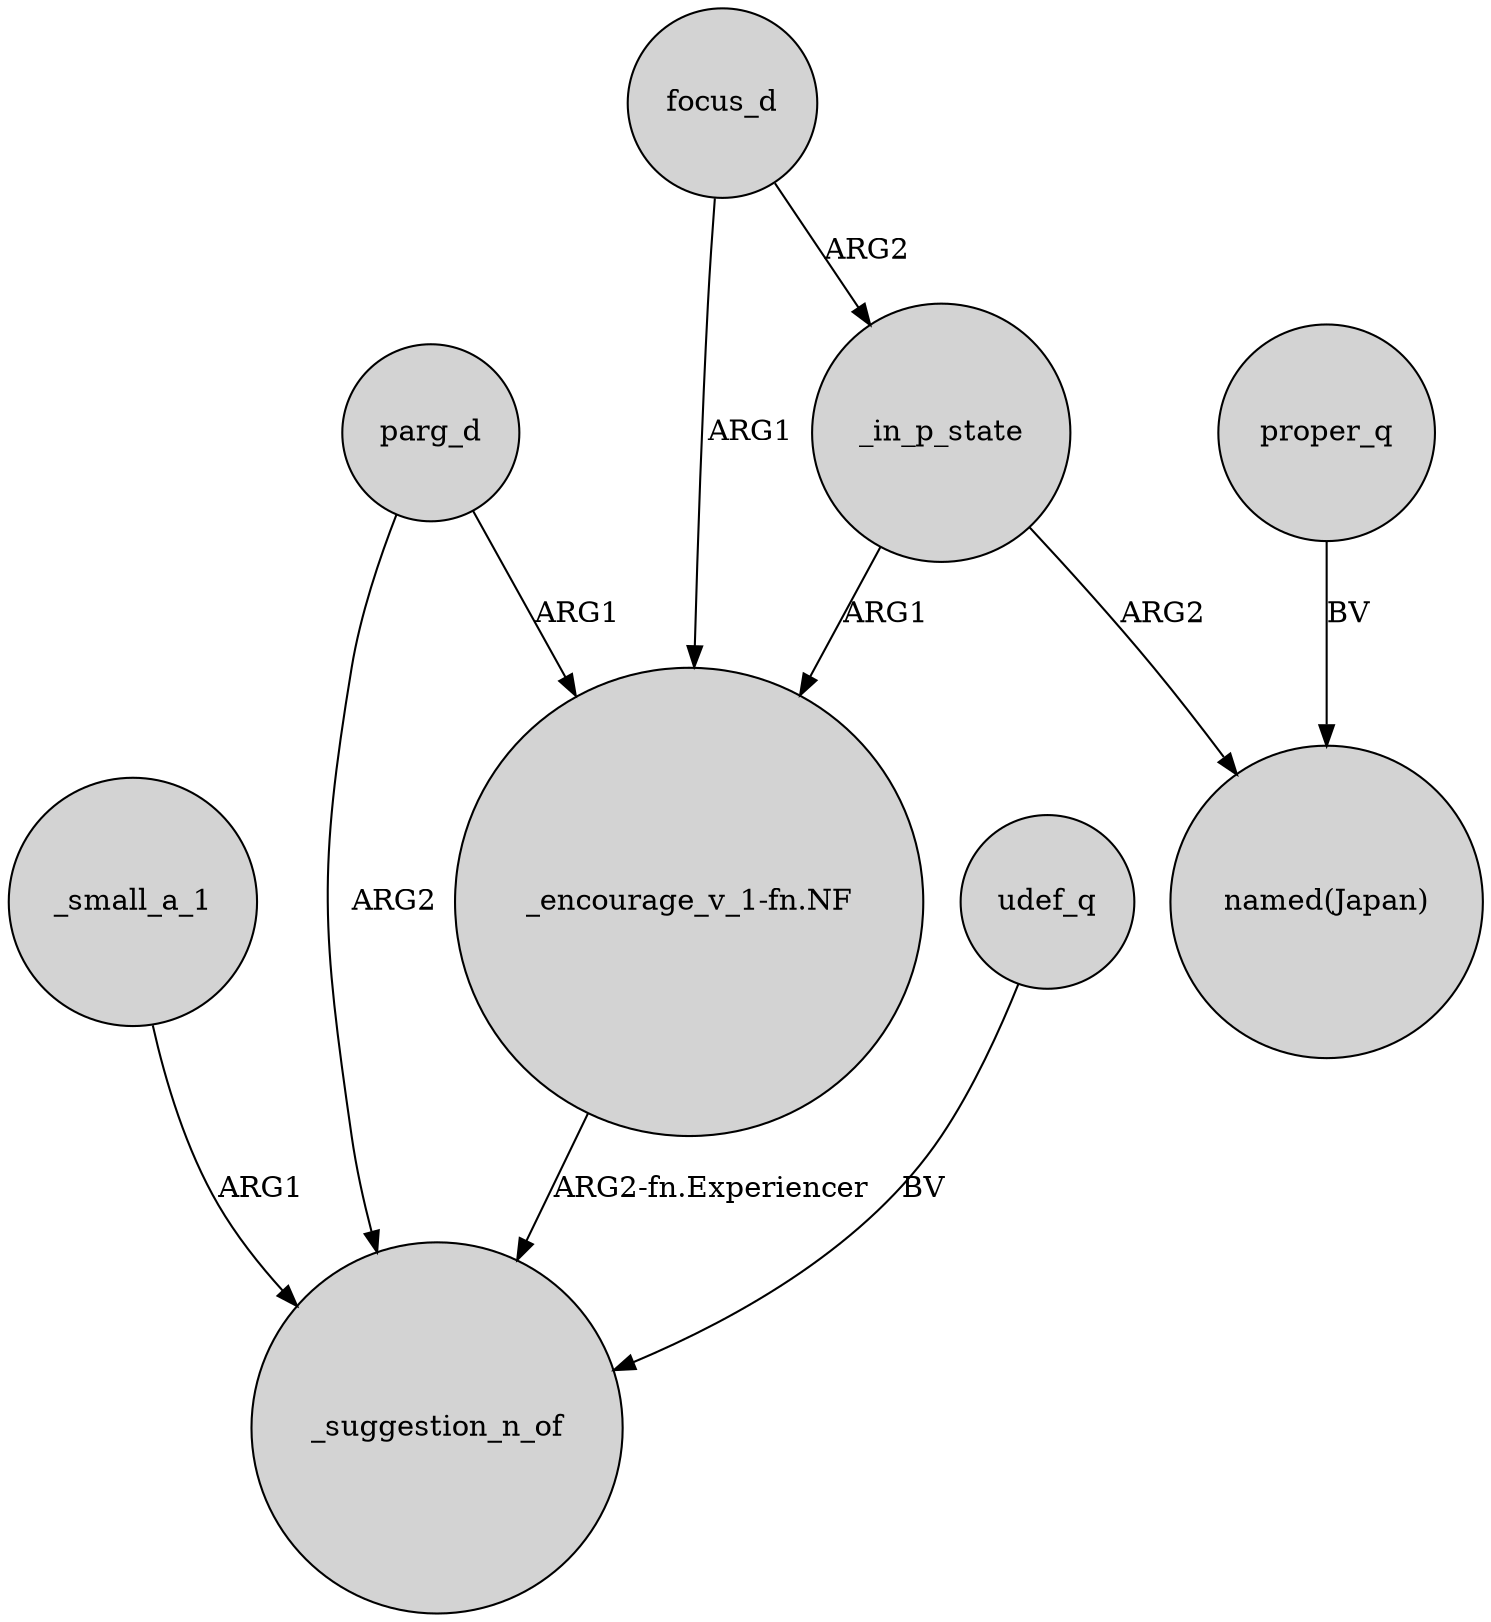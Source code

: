 digraph {
	node [shape=circle style=filled]
	_small_a_1 -> _suggestion_n_of [label=ARG1]
	parg_d -> "_encourage_v_1-fn.NF" [label=ARG1]
	proper_q -> "named(Japan)" [label=BV]
	udef_q -> _suggestion_n_of [label=BV]
	_in_p_state -> "_encourage_v_1-fn.NF" [label=ARG1]
	parg_d -> _suggestion_n_of [label=ARG2]
	_in_p_state -> "named(Japan)" [label=ARG2]
	focus_d -> _in_p_state [label=ARG2]
	focus_d -> "_encourage_v_1-fn.NF" [label=ARG1]
	"_encourage_v_1-fn.NF" -> _suggestion_n_of [label="ARG2-fn.Experiencer"]
}
